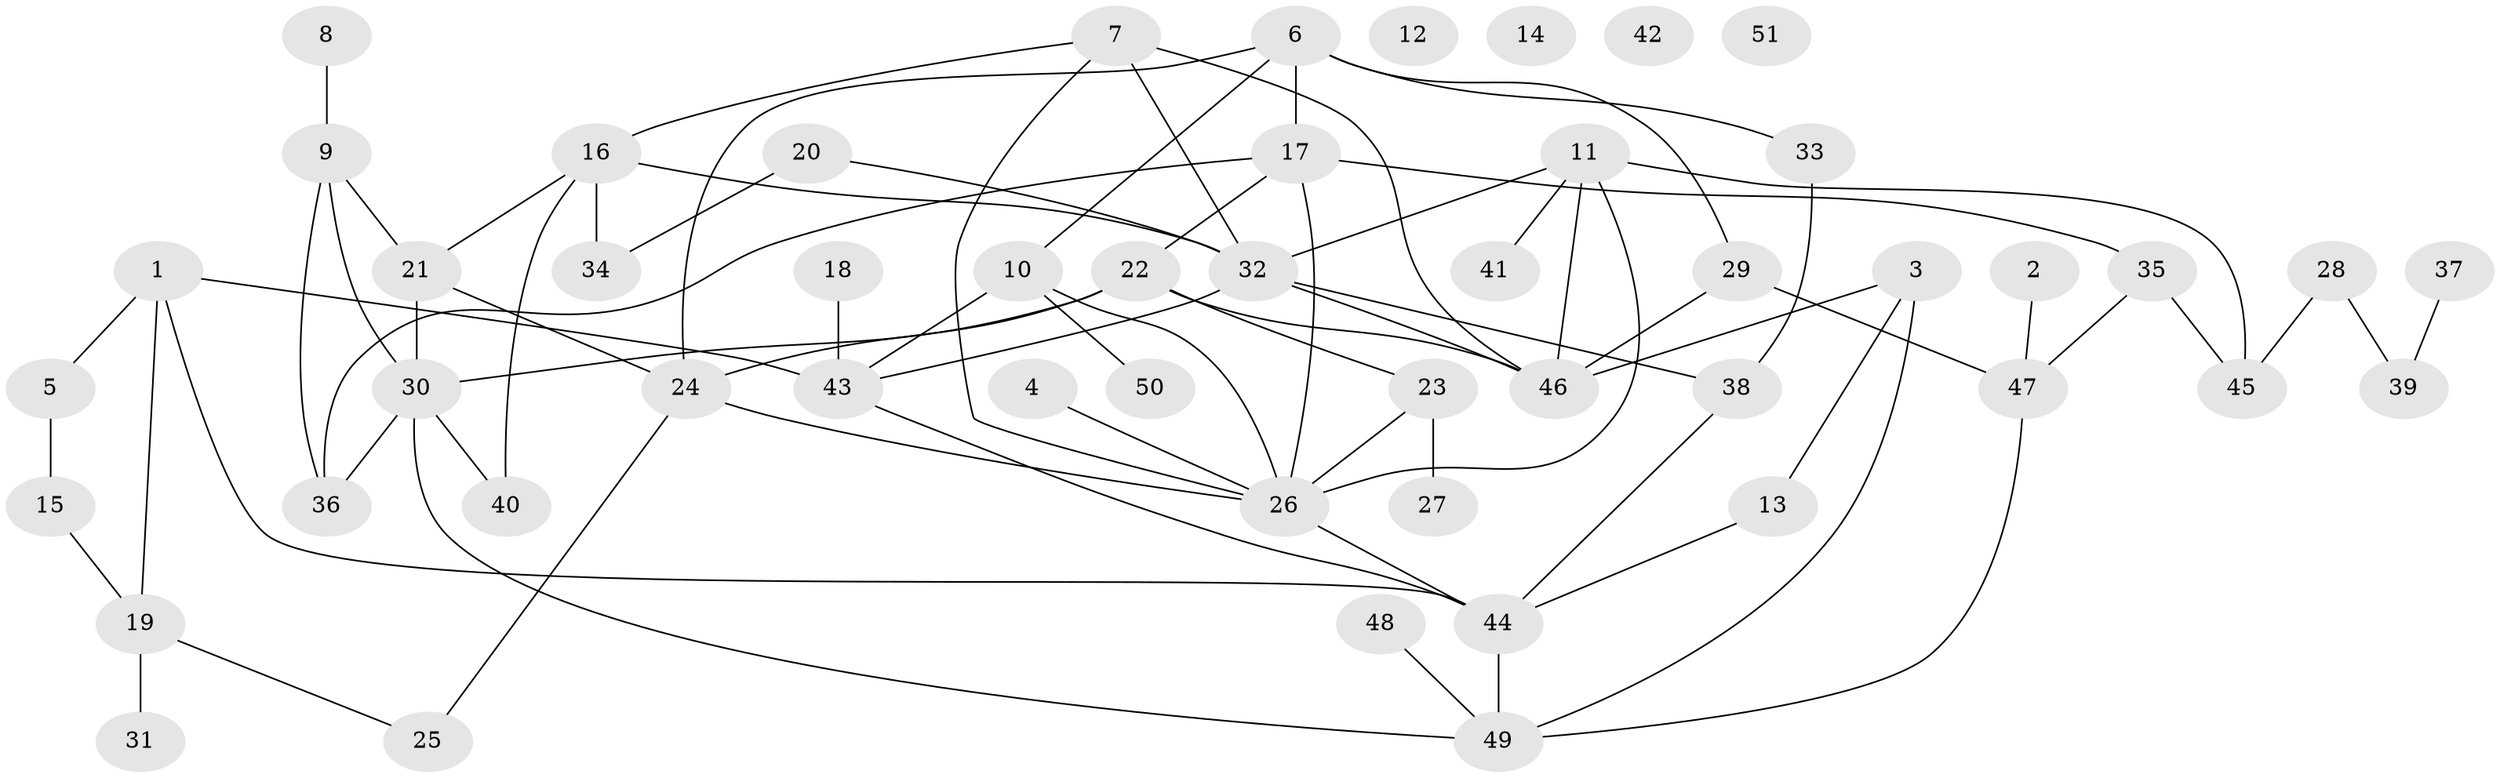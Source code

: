 // Generated by graph-tools (version 1.1) at 2025/25/03/09/25 03:25:18]
// undirected, 51 vertices, 76 edges
graph export_dot {
graph [start="1"]
  node [color=gray90,style=filled];
  1;
  2;
  3;
  4;
  5;
  6;
  7;
  8;
  9;
  10;
  11;
  12;
  13;
  14;
  15;
  16;
  17;
  18;
  19;
  20;
  21;
  22;
  23;
  24;
  25;
  26;
  27;
  28;
  29;
  30;
  31;
  32;
  33;
  34;
  35;
  36;
  37;
  38;
  39;
  40;
  41;
  42;
  43;
  44;
  45;
  46;
  47;
  48;
  49;
  50;
  51;
  1 -- 5;
  1 -- 19;
  1 -- 43;
  1 -- 44;
  2 -- 47;
  3 -- 13;
  3 -- 46;
  3 -- 49;
  4 -- 26;
  5 -- 15;
  6 -- 10;
  6 -- 17;
  6 -- 24;
  6 -- 29;
  6 -- 33;
  7 -- 16;
  7 -- 26;
  7 -- 32;
  7 -- 46;
  8 -- 9;
  9 -- 21;
  9 -- 30;
  9 -- 36;
  10 -- 26;
  10 -- 43;
  10 -- 50;
  11 -- 26;
  11 -- 32;
  11 -- 41;
  11 -- 45;
  11 -- 46;
  13 -- 44;
  15 -- 19;
  16 -- 21;
  16 -- 32;
  16 -- 34;
  16 -- 40;
  17 -- 22;
  17 -- 26;
  17 -- 35;
  17 -- 36;
  18 -- 43;
  19 -- 25;
  19 -- 31;
  20 -- 32;
  20 -- 34;
  21 -- 24;
  21 -- 30;
  22 -- 23;
  22 -- 24;
  22 -- 30;
  22 -- 46;
  23 -- 26;
  23 -- 27;
  24 -- 25;
  24 -- 26;
  26 -- 44;
  28 -- 39;
  28 -- 45;
  29 -- 46;
  29 -- 47;
  30 -- 36;
  30 -- 40;
  30 -- 49;
  32 -- 38;
  32 -- 43;
  32 -- 46;
  33 -- 38;
  35 -- 45;
  35 -- 47;
  37 -- 39;
  38 -- 44;
  43 -- 44;
  44 -- 49;
  47 -- 49;
  48 -- 49;
}
